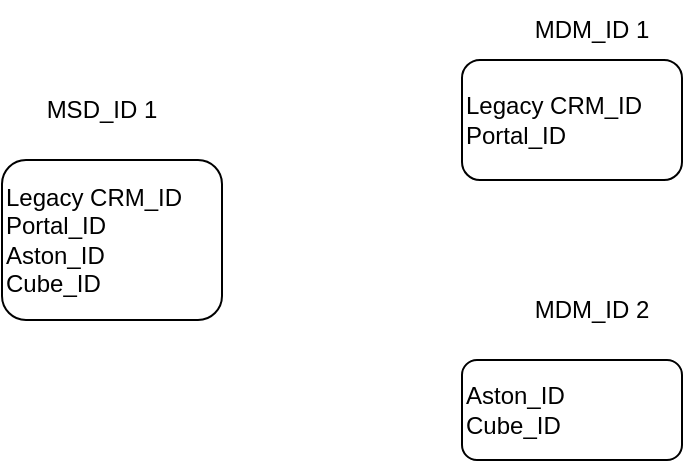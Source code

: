 <mxfile version="20.8.10" type="github">
  <diagram id="eQ16NB2Ya6ZVBozMPiNH" name="Page-1">
    <mxGraphModel dx="1434" dy="796" grid="1" gridSize="10" guides="1" tooltips="1" connect="1" arrows="1" fold="1" page="1" pageScale="1" pageWidth="1100" pageHeight="850" math="0" shadow="0">
      <root>
        <mxCell id="0" />
        <mxCell id="1" parent="0" />
        <mxCell id="72q8l2wbVgcKCo2OtYe5-1" value="Legacy CRM_ID&lt;br&gt;Portal_ID&lt;br&gt;Aston_ID&lt;br&gt;Cube_ID" style="rounded=1;whiteSpace=wrap;html=1;align=left;" vertex="1" parent="1">
          <mxGeometry x="290" y="160" width="110" height="80" as="geometry" />
        </mxCell>
        <mxCell id="72q8l2wbVgcKCo2OtYe5-2" value="MSD_ID 1" style="text;html=1;strokeColor=none;fillColor=none;align=center;verticalAlign=middle;whiteSpace=wrap;rounded=0;" vertex="1" parent="1">
          <mxGeometry x="310" y="120" width="60" height="30" as="geometry" />
        </mxCell>
        <mxCell id="72q8l2wbVgcKCo2OtYe5-3" value="Aston_ID&lt;br style=&quot;border-color: var(--border-color);&quot;&gt;Cube_ID" style="rounded=1;whiteSpace=wrap;html=1;align=left;" vertex="1" parent="1">
          <mxGeometry x="520" y="260" width="110" height="50" as="geometry" />
        </mxCell>
        <mxCell id="72q8l2wbVgcKCo2OtYe5-4" value="Legacy CRM_ID&lt;br&gt;Portal_ID&lt;br&gt;" style="rounded=1;whiteSpace=wrap;html=1;align=left;" vertex="1" parent="1">
          <mxGeometry x="520" y="110" width="110" height="60" as="geometry" />
        </mxCell>
        <mxCell id="72q8l2wbVgcKCo2OtYe5-6" value="MDM_ID 2" style="text;html=1;strokeColor=none;fillColor=none;align=center;verticalAlign=middle;whiteSpace=wrap;rounded=0;" vertex="1" parent="1">
          <mxGeometry x="555" y="220" width="60" height="30" as="geometry" />
        </mxCell>
        <mxCell id="72q8l2wbVgcKCo2OtYe5-7" value="MDM_ID 1" style="text;html=1;strokeColor=none;fillColor=none;align=center;verticalAlign=middle;whiteSpace=wrap;rounded=0;" vertex="1" parent="1">
          <mxGeometry x="555" y="80" width="60" height="30" as="geometry" />
        </mxCell>
      </root>
    </mxGraphModel>
  </diagram>
</mxfile>
